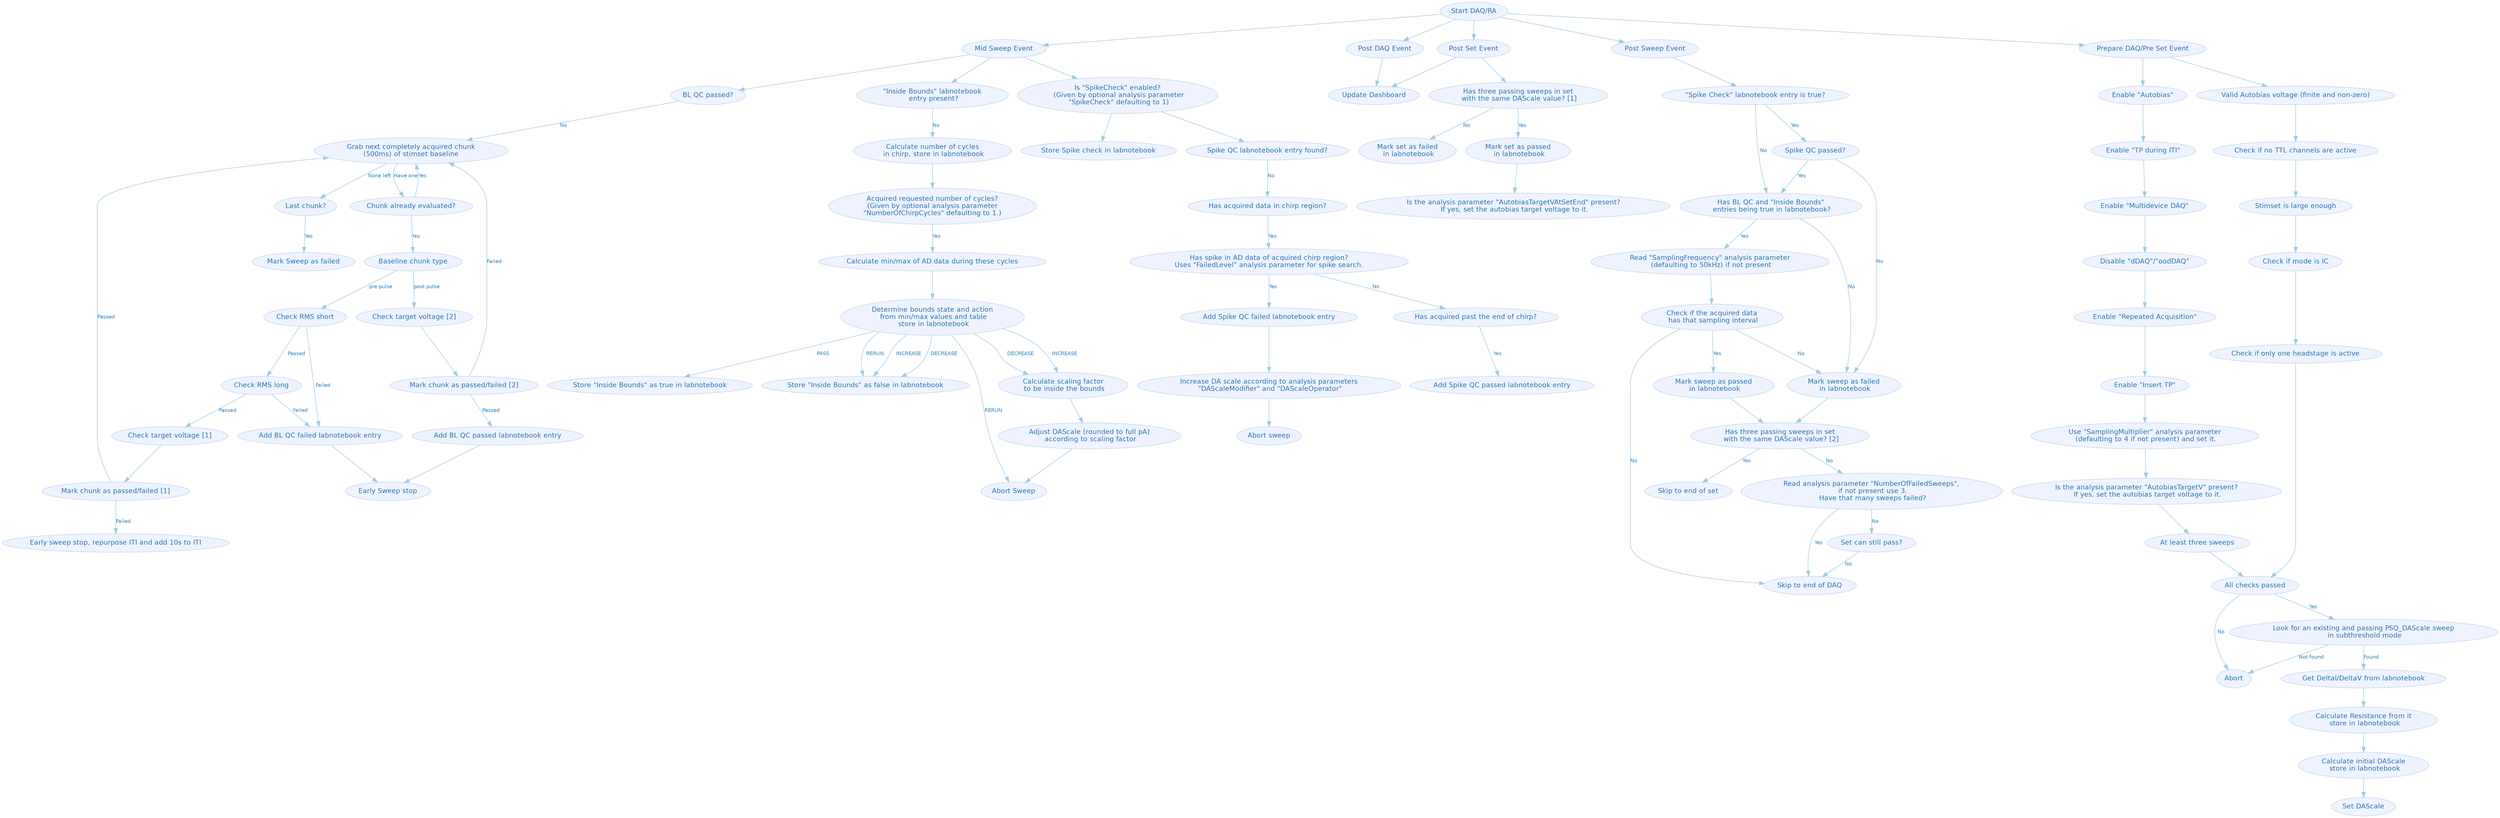 digraph G {
	graph [center=true,
		color=white,
		compound=true,
		fontcolor=black,
		fontname=Helvetica,
		fontsize=14,
		penwidth=0.1,
		ratio="0,01"
	];
	node [color="#bdd7e7",
		fillcolor="#eff3ff",
		fontcolor="#2171b5",
		fontname=Helvetica,
		fontsize=13,
		label="\N",
		shape=ellipse,
		style=filled
	];
	edge [color="#9ecae1",
		fontcolor="#3182bd",
		fontname=Helvetica,
		fontsize=10,
		style=solid
	];
	"Start DAQ/RA" -> "Mid Sweep Event";
	"Start DAQ/RA" -> "Post DAQ Event";
	"Start DAQ/RA" -> "Post Set Event";
	"Start DAQ/RA" -> "Post Sweep Event";
	"Start DAQ/RA" -> "Prepare DAQ/Pre Set Event";
	"Mid Sweep Event" -> "BL QC passed?";
	"Mid Sweep Event" -> "\"Inside Bounds\" labnotebook\n entry present?";
	n63	 [label="Is \"SpikeCheck\" enabled?\n (Given by optional analysis parameter\n \"SpikeCheck\" defaulting to 1)"];
	"Mid Sweep Event" -> n63;
	"Post DAQ Event" -> "Update Dashboard";
	"Post Set Event" -> "Update Dashboard";
	"Post Set Event" -> "Has three passing sweeps in set\n with the same DAScale value? [1]";
	n73	 [label="\"Spike Check\" labnotebook entry is true?"];
	"Post Sweep Event" -> n73;
	"Prepare DAQ/Pre Set Event" -> "Enable \"Autobias\"";
	"Prepare DAQ/Pre Set Event" -> "Valid Autobias voltage (finite and non-zero)";
	"BL QC passed?" -> "Grab next completely acquired chunk\n(500ms) of stimset baseline"	 [label=No];
	"\"Inside Bounds\" labnotebook\n entry present?" -> "Calculate number of cycles\n in chirp, store in labnotebook"	 [label=No];
	n64	 [label="Store Spike check in labnotebook"];
	n63 -> n64;
	n65	 [label="Spike QC labnotebook entry found?"];
	n63 -> n65;
	"Has three passing sweeps in set\n with the same DAScale value? [1]" -> "Mark set as failed\n in labnotebook"	 [label=No];
	"Has three passing sweeps in set\n with the same DAScale value? [1]" -> "Mark set as passed\n in labnotebook"	 [label=Yes];
	n73 -> "Has BL QC and \"Inside Bounds\"\n entries being true in labnotebook?"	 [label=No];
	n74	 [label="Spike QC passed?"];
	n73 -> n74	 [label=Yes];
	"Enable \"Autobias\"" -> "Enable \"TP during ITI\"";
	"Valid Autobias voltage (finite and non-zero)" -> "Check if no TTL channels are active";
	"Grab next completely acquired chunk\n(500ms) of stimset baseline" -> "Chunk already evaluated?"	 [label="Have one"];
	"Grab next completely acquired chunk\n(500ms) of stimset baseline" -> "Last chunk?"	 [label="None left"];
	"Calculate number of cycles\n in chirp, store in labnotebook" -> "Acquired requested number of cycles?\n(Given by optional analysis parameter\n\"NumberOfChirpCycles\" defaulting to 1.)";
	n66	 [label="Has acquired data in chirp region?"];
	n65 -> n66	 [label=No];
	n80	 [label="Is the analysis parameter \"AutobiasTargetVAtSetEnd\" present?\n If yes, set the autobias target voltage to it."];
	"Mark set as passed\n in labnotebook" -> n80;
	"Has BL QC and \"Inside Bounds\"\n entries being true in labnotebook?" -> "Mark sweep as failed\n in labnotebook"	 [label=No];
	n76	 [label="Read \"SamplingFrequency\" analysis parameter\n (defaulting to 50kHz) if not present"];
	"Has BL QC and \"Inside Bounds\"\n entries being true in labnotebook?" -> n76	 [label=Yes];
	n74 -> "Has BL QC and \"Inside Bounds\"\n entries being true in labnotebook?"	 [label=Yes];
	n74 -> "Mark sweep as failed\n in labnotebook"	 [label=No];
	"Enable \"TP during ITI\"" -> "Enable \"Multidevice DAQ\"";
	"Check if no TTL channels are active" -> "Stimset is large enough";
	"Chunk already evaluated?" -> "Grab next completely acquired chunk\n(500ms) of stimset baseline"	 [label=Yes];
	"Chunk already evaluated?" -> "Baseline chunk type"	 [label=No];
	"Last chunk?" -> "Mark Sweep as failed"	 [label=Yes];
	"Acquired requested number of cycles?\n(Given by optional analysis parameter\n\"NumberOfChirpCycles\" defaulting to 1.)" -> "Calculate min/max of AD data during these cycles"	 [label=Yes];
	n68	 [label="Has spike in AD data of acquired chirp region?\nUses \"FailedLevel\" analysis parameter for spike search."];
	n66 -> n68	 [label=Yes];
	"Mark sweep as failed\n in labnotebook" -> "Has three passing sweeps in set\n with the same DAScale value? [2]";
	n85	 [label="Check if the acquired data\n has that sampling interval"];
	n76 -> n85;
	"Enable \"Multidevice DAQ\"" -> "Disable \"dDAQ\"/\"oodDAQ\"";
	"Stimset is large enough" -> "Check if mode is IC";
	"Baseline chunk type" -> "Check RMS short"	 [label="pre pulse"];
	"Baseline chunk type" -> "Check target voltage [2]"	 [label="post pulse"];
	"Calculate min/max of AD data during these cycles" -> "Determine bounds state and action\n from min/max values and table\n store in labnotebook";
	n69	 [label="Add Spike QC failed labnotebook entry"];
	n68 -> n69	 [label=Yes];
	n71	 [label="Has acquired past the end of chirp?"];
	n68 -> n71	 [label=No];
	"Has three passing sweeps in set\n with the same DAScale value? [2]" -> "Skip to end of set"	 [label=Yes];
	"Has three passing sweeps in set\n with the same DAScale value? [2]" -> "Read analysis parameter \"NumberOfFailedSweeps\",\n if not present use 3.\n Have that many sweeps failed?"	 [label=No];
	n85 -> "Mark sweep as failed\n in labnotebook"	 [label=No];
	n85 -> "Mark sweep as passed\n in labnotebook"	 [label=Yes];
	n85 -> "Skip to end of DAQ"	 [label=No];
	"Disable \"dDAQ\"/\"oodDAQ\"" -> "Enable \"Repeated Acquisition\"";
	"Check if mode is IC" -> "Check if only one headstage is active";
	"Check RMS short" -> "Check RMS long"	 [label=Passed];
	"Check RMS short" -> "Add BL QC failed labnotebook entry"	 [label=Failed];
	"Check target voltage [2]" -> "Mark chunk as passed/failed [2]";
	"Determine bounds state and action\n from min/max values and table\n store in labnotebook" -> "Store \"Inside Bounds\" as true in labnotebook"	 [label=PASS];
	"Determine bounds state and action\n from min/max values and table\n store in labnotebook" -> "Store \"Inside Bounds\" as false in labnotebook"	 [label=RERUN];
	"Determine bounds state and action\n from min/max values and table\n store in labnotebook" -> "Store \"Inside Bounds\" as false in labnotebook"	 [label=INCREASE];
	"Determine bounds state and action\n from min/max values and table\n store in labnotebook" -> "Store \"Inside Bounds\" as false in labnotebook"	 [label=DECREASE];
	"Determine bounds state and action\n from min/max values and table\n store in labnotebook" -> "Abort Sweep"	 [label=RERUN];
	"Determine bounds state and action\n from min/max values and table\n store in labnotebook" -> "Calculate scaling factor\n to be inside the bounds"	 [label=INCREASE];
	"Determine bounds state and action\n from min/max values and table\n store in labnotebook" -> "Calculate scaling factor\n to be inside the bounds"	 [label=DECREASE];
	n67	 [label="Increase DA scale according to analysis parameters\n \"DAScaleModifier\" and \"DAScaleOperator\""];
	n69 -> n67;
	n72	 [label="Add Spike QC passed labnotebook entry"];
	n71 -> n72	 [label=Yes];
	"Read analysis parameter \"NumberOfFailedSweeps\",\n if not present use 3.\n Have that many sweeps failed?" -> "Skip to end of DAQ"	 [label=Yes];
	"Read analysis parameter \"NumberOfFailedSweeps\",\n if not present use 3.\n Have that many sweeps failed?" -> "Set can still pass?"	 [label=No];
	"Mark sweep as passed\n in labnotebook" -> "Has three passing sweeps in set\n with the same DAScale value? [2]";
	"Enable \"Repeated Acquisition\"" -> "Enable \"Insert TP\"";
	"Check if only one headstage is active" -> "All checks passed";
	"Check RMS long" -> "Add BL QC failed labnotebook entry"	 [label=Failed];
	"Check RMS long" -> "Check target voltage [1]"	 [label=Passed];
	"Add BL QC failed labnotebook entry" -> "Early Sweep stop";
	"Mark chunk as passed/failed [2]" -> "Grab next completely acquired chunk\n(500ms) of stimset baseline"	 [label=Failed];
	"Mark chunk as passed/failed [2]" -> "Add BL QC passed labnotebook entry"	 [label=Passed];
	"Calculate scaling factor\n to be inside the bounds" -> "Adjust DAScale (rounded to full pA)\n according to scaling factor";
	n75	 [label="Abort sweep"];
	n67 -> n75;
	"Set can still pass?" -> "Skip to end of DAQ"	 [label=No];
	n89	 [label="Use \"SamplingMultiplier\" analysis parameter\n (defaulting to 4 if not present) and set it."];
	"Enable \"Insert TP\"" -> n89;
	"All checks passed" -> Abort	 [label=No];
	"All checks passed" -> "Look for an existing and passing PSQ_DAScale sweep\n in subthreshold mode"	 [label=Yes];
	"Check target voltage [1]" -> "Mark chunk as passed/failed [1]";
	"Add BL QC passed labnotebook entry" -> "Early Sweep stop";
	"Adjust DAScale (rounded to full pA)\n according to scaling factor" -> "Abort Sweep";
	n78	 [label="Is the analysis parameter \"AutobiasTargetV\" present?\n If yes, set the autobias target voltage to it."];
	n89 -> n78;
	"Look for an existing and passing PSQ_DAScale sweep\n in subthreshold mode" -> Abort	 [label="Not found"];
	"Look for an existing and passing PSQ_DAScale sweep\n in subthreshold mode" -> "Get DeltaI/DeltaV from labnotebook"	 [label=Found];
	"Mark chunk as passed/failed [1]" -> "Grab next completely acquired chunk\n(500ms) of stimset baseline"	 [label=Passed];
	"Mark chunk as passed/failed [1]" -> "Early sweep stop, repurpose ITI and add 10s to ITI"	 [label=Failed];
	"At least three sweeps" -> "All checks passed";
	"Get DeltaI/DeltaV from labnotebook" -> "Calculate Resistance from it\n store in labnotebook";
	"Calculate Resistance from it\n store in labnotebook" -> "Calculate initial DAScale\n store in labnotebook";
	"Calculate initial DAScale\n store in labnotebook" -> "Set DAScale";
	n78 -> "At least three sweeps";
}
